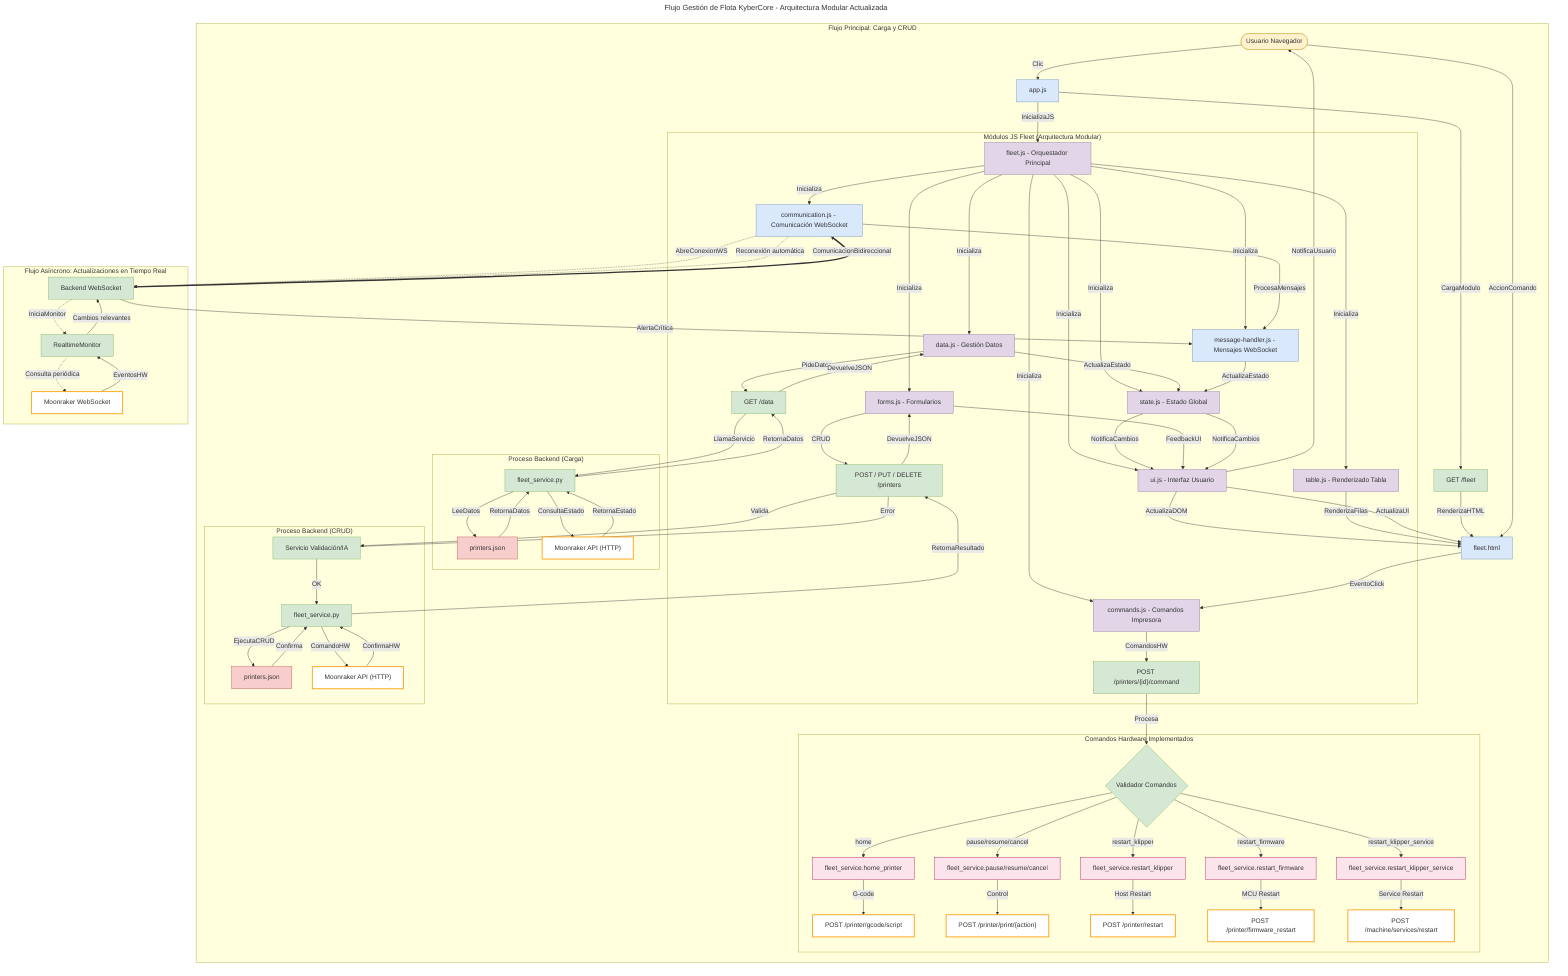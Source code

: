 ---
title: Flujo Gestión de Flota KyberCore - Arquitectura Modular Actualizada
---
flowchart TD
    subgraph "Flujo Principal: Carga y CRUD"
        direction LR
        Usuario([Usuario Navegador]) -->|Clic| appjs[app.js]
        appjs -->|CargaModulo| fleet_controller_html["GET /fleet"]
        fleet_controller_html -->|RenderizaHTML| fleethtml[fleet.html]
        appjs -->|InicializaJS| fleetjs_main[fleet.js - Orquestador Principal]
        
        subgraph "Módulos JS Fleet (Arquitectura Modular)"
            direction TB
            fleetjs_main -->|Inicializa| fleet_state[state.js - Estado Global]
            fleetjs_main -->|Inicializa| fleet_ui[ui.js - Interfaz Usuario]
            fleetjs_main -->|Inicializa| fleet_data[data.js - Gestión Datos]
            fleetjs_main -->|Inicializa| fleet_table[table.js - Renderizado Tabla]
            fleetjs_main -->|Inicializa| fleet_commands[commands.js - Comandos Impresora]
            fleetjs_main -->|Inicializa| fleet_forms[forms.js - Formularios]
            fleetjs_main -->|Inicializa| fleet_msg_handler[message-handler.js - Mensajes WebSocket]
            fleetjs_main -->|Inicializa| fleet_comm[communication.js - Comunicación WebSocket]
            
            fleet_data -->|PideDatos| fleet_controller_data["GET /data"]
            fleet_commands -->|ComandosHW| fleet_controller_commands["POST /printers/{id}/command"]
            fleet_forms -->|CRUD| fleet_controller_crud["POST / PUT / DELETE /printers"]
        end
        
        subgraph "Proceso Backend (Carga)"
            direction TB
            fleet_controller_data -->|LlamaServicio| fleet_service["fleet_service.py"]
            fleet_service -->|LeeDatos| printersjson["printers.json"]
            fleet_service -->|ConsultaEstado| moonraker_api["Moonraker API (HTTP)"]
            printersjson -->|RetornaDatos| fleet_service
            moonraker_api -->|RetornaEstado| fleet_service
            fleet_service -->|RetornaDatos| fleet_controller_data
        end

        fleet_controller_data -->|DevuelveJSON| fleet_data
        fleet_data -->|ActualizaEstado| fleet_state
        fleet_state -->|NotificaCambios| fleet_ui
        fleet_ui -->|ActualizaDOM| fleethtml
        fleet_table -->|RenderizaFilas| fleethtml

        Usuario -->|AccionComando| fleethtml
        fleethtml -->|EventoClick| fleet_commands
        
        subgraph "Comandos Hardware Implementados"
            direction LR
            fleet_controller_commands -->|Procesa| command_validator{Validador Comandos}
            command_validator -->|home| fleet_service_home[fleet_service.home_printer]
            command_validator -->|pause/resume/cancel| fleet_service_print[fleet_service.pause/resume/cancel]
            command_validator -->|restart_klipper| fleet_service_restart_k[fleet_service.restart_klipper]
            command_validator -->|restart_firmware| fleet_service_restart_fw[fleet_service.restart_firmware]
            command_validator -->|restart_klipper_service| fleet_service_restart_svc[fleet_service.restart_klipper_service]
            
            fleet_service_home -->|G-code| moonraker_gcode["POST /printer/gcode/script"]
            fleet_service_print -->|Control| moonraker_print["POST /printer/print/{action}"]
            fleet_service_restart_k -->|Host Restart| moonraker_restart["POST /printer/restart"]
            fleet_service_restart_fw -->|MCU Restart| moonraker_firmware["POST /printer/firmware_restart"]
            fleet_service_restart_svc -->|Service Restart| moonraker_service["POST /machine/services/restart"]
        end
        
        subgraph "Proceso Backend (CRUD)"
            direction TB
            fleet_controller_crud -->|Valida| ia_validator["Servicio Validación/IA"]
            ia_validator -- OK --> fleet_service_crud["fleet_service.py"]
            ia_validator -- Error --- fleet_controller_crud
            fleet_service_crud -->|EjecutaCRUD| printersjson_crud["printers.json"]
            fleet_service_crud -->|ComandoHW| moonraker_api_crud["Moonraker API (HTTP)"]
            printersjson_crud -->|Confirma| fleet_service_crud
            moonraker_api_crud -->|ConfirmaHW| fleet_service_crud
            fleet_service_crud -->|RetornaResultado| fleet_controller_crud
        end
        
        fleet_controller_crud -->|DevuelveJSON| fleet_forms
        fleet_forms -->|FeedbackUI| fleet_ui
        fleet_ui -->|NotificaUsuario| Usuario
    end

    subgraph "Flujo Asíncrono: Actualizaciones en Tiempo Real"
        direction TB
        fleet_comm -.->|AbreConexionWS| backend_ws[Backend WebSocket]
        backend_ws -.->|IniciaMonitor| monitor_ws["RealtimeMonitor"]
        monitor_ws -.->|Consulta periódica| moonraker_ws["Moonraker WebSocket"]
        moonraker_ws -- EventosHW --> monitor_ws
        monitor_ws -- Cambios relevantes --> backend_ws
        backend_ws <==>|ComunicacionBidireccional| fleet_comm
        fleet_comm -->|ProcesaMensajes| fleet_msg_handler
        fleet_msg_handler -->|ActualizaEstado| fleet_state
        fleet_state -->|NotificaCambios| fleet_ui
        backend_ws -- AlertaCrítica --> fleet_msg_handler
        fleet_ui -->|ActualizaUI| fleethtml
        fleet_comm -.->|Reconexión automática| backend_ws
    end

    %% Leyenda de colores y tipos de línea
    classDef frontend fill:#dae8fc,stroke:#6c8ebf;
    classDef backend fill:#d5e8d4,stroke:#82b366;
    classDef modules fill:#e1d5e7,stroke:#9673a6;
    classDef db fill:#f8cecc,stroke:#b85450;
    classDef user fill:#fff2cc,stroke:#d6b656;
    classDef moonraker fill:#fff,stroke:#ff9800,stroke-width:2px;
    classDef commands fill:#fce4ec,stroke:#ad1457;

    class appjs,fleethtml,fleet_comm,fleet_msg_handler frontend;
    class fleetjs_main,fleet_state,fleet_ui,fleet_data,fleet_table,fleet_commands,fleet_forms modules;
    class fleet_controller_html,fleet_controller_data,fleet_controller_crud,fleet_controller_commands,fleet_service,fleet_service_crud,ia_validator,backend_ws,monitor_ws,command_validator backend;
    class fleet_service_home,fleet_service_print,fleet_service_restart_k,fleet_service_restart_fw,fleet_service_restart_svc commands;
    class printersjson,printersjson_crud db;
    class Usuario user;
    class moonraker_api,moonraker_api_crud,moonraker_ws,moonraker_gcode,moonraker_print,moonraker_restart,moonraker_firmware,moonraker_service moonraker;